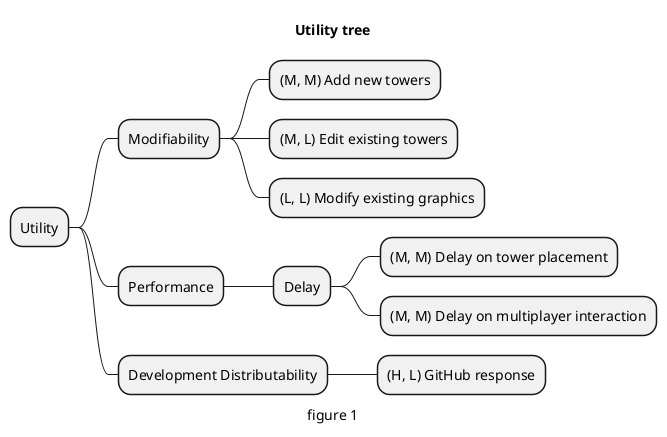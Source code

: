 @startmindmap
'https://plantuml.com/mindmap-diagram

caption figure 1
title Utility tree

* Utility
** Modifiability
*** (M, M) Add new towers
*** (M, L) Edit existing towers
*** (L, L) Modify existing graphics
** Performance
*** Delay
**** (M, M) Delay on tower placement
**** (M, M) Delay on multiplayer interaction
** Development Distributability
*** (H, L) GitHub response

@endmindmap